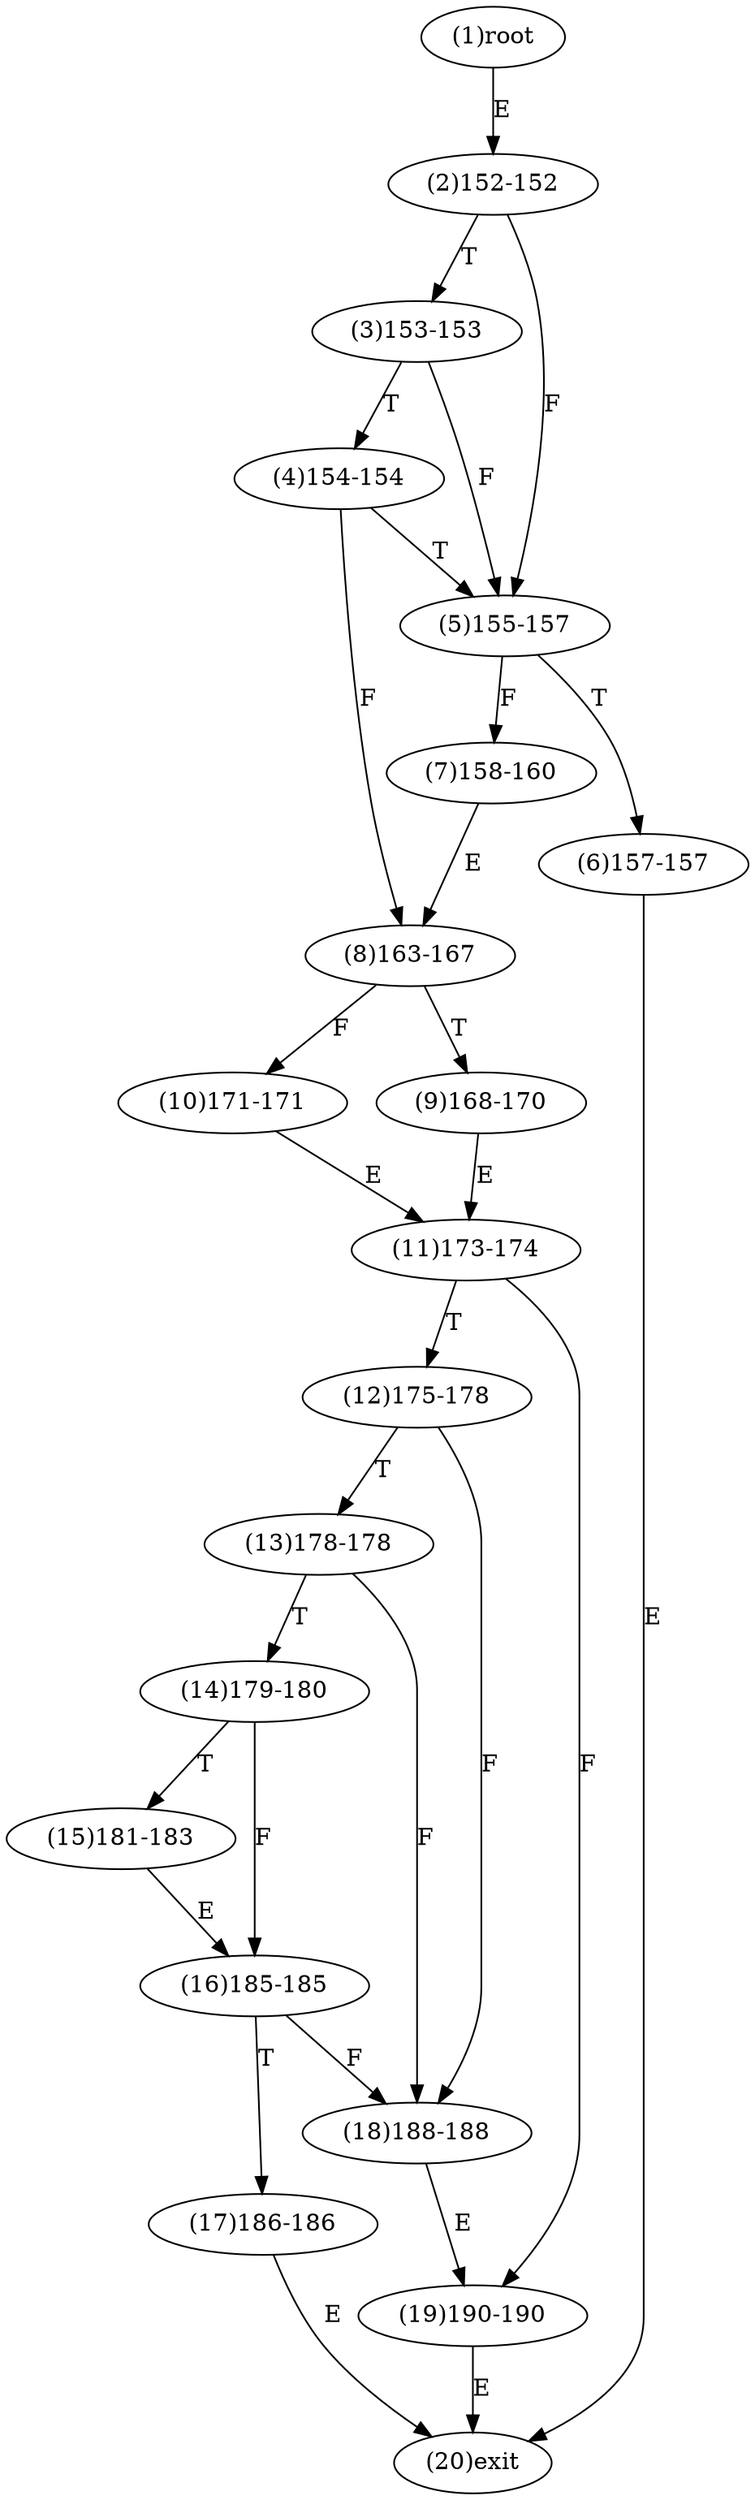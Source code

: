 digraph "" { 
1[ label="(1)root"];
2[ label="(2)152-152"];
3[ label="(3)153-153"];
4[ label="(4)154-154"];
5[ label="(5)155-157"];
6[ label="(6)157-157"];
7[ label="(7)158-160"];
8[ label="(8)163-167"];
9[ label="(9)168-170"];
10[ label="(10)171-171"];
11[ label="(11)173-174"];
12[ label="(12)175-178"];
13[ label="(13)178-178"];
14[ label="(14)179-180"];
15[ label="(15)181-183"];
17[ label="(17)186-186"];
16[ label="(16)185-185"];
19[ label="(19)190-190"];
18[ label="(18)188-188"];
20[ label="(20)exit"];
1->2[ label="E"];
2->5[ label="F"];
2->3[ label="T"];
3->5[ label="F"];
3->4[ label="T"];
4->8[ label="F"];
4->5[ label="T"];
5->7[ label="F"];
5->6[ label="T"];
6->20[ label="E"];
7->8[ label="E"];
8->10[ label="F"];
8->9[ label="T"];
9->11[ label="E"];
10->11[ label="E"];
11->19[ label="F"];
11->12[ label="T"];
12->18[ label="F"];
12->13[ label="T"];
13->18[ label="F"];
13->14[ label="T"];
14->16[ label="F"];
14->15[ label="T"];
15->16[ label="E"];
16->18[ label="F"];
16->17[ label="T"];
17->20[ label="E"];
18->19[ label="E"];
19->20[ label="E"];
}
